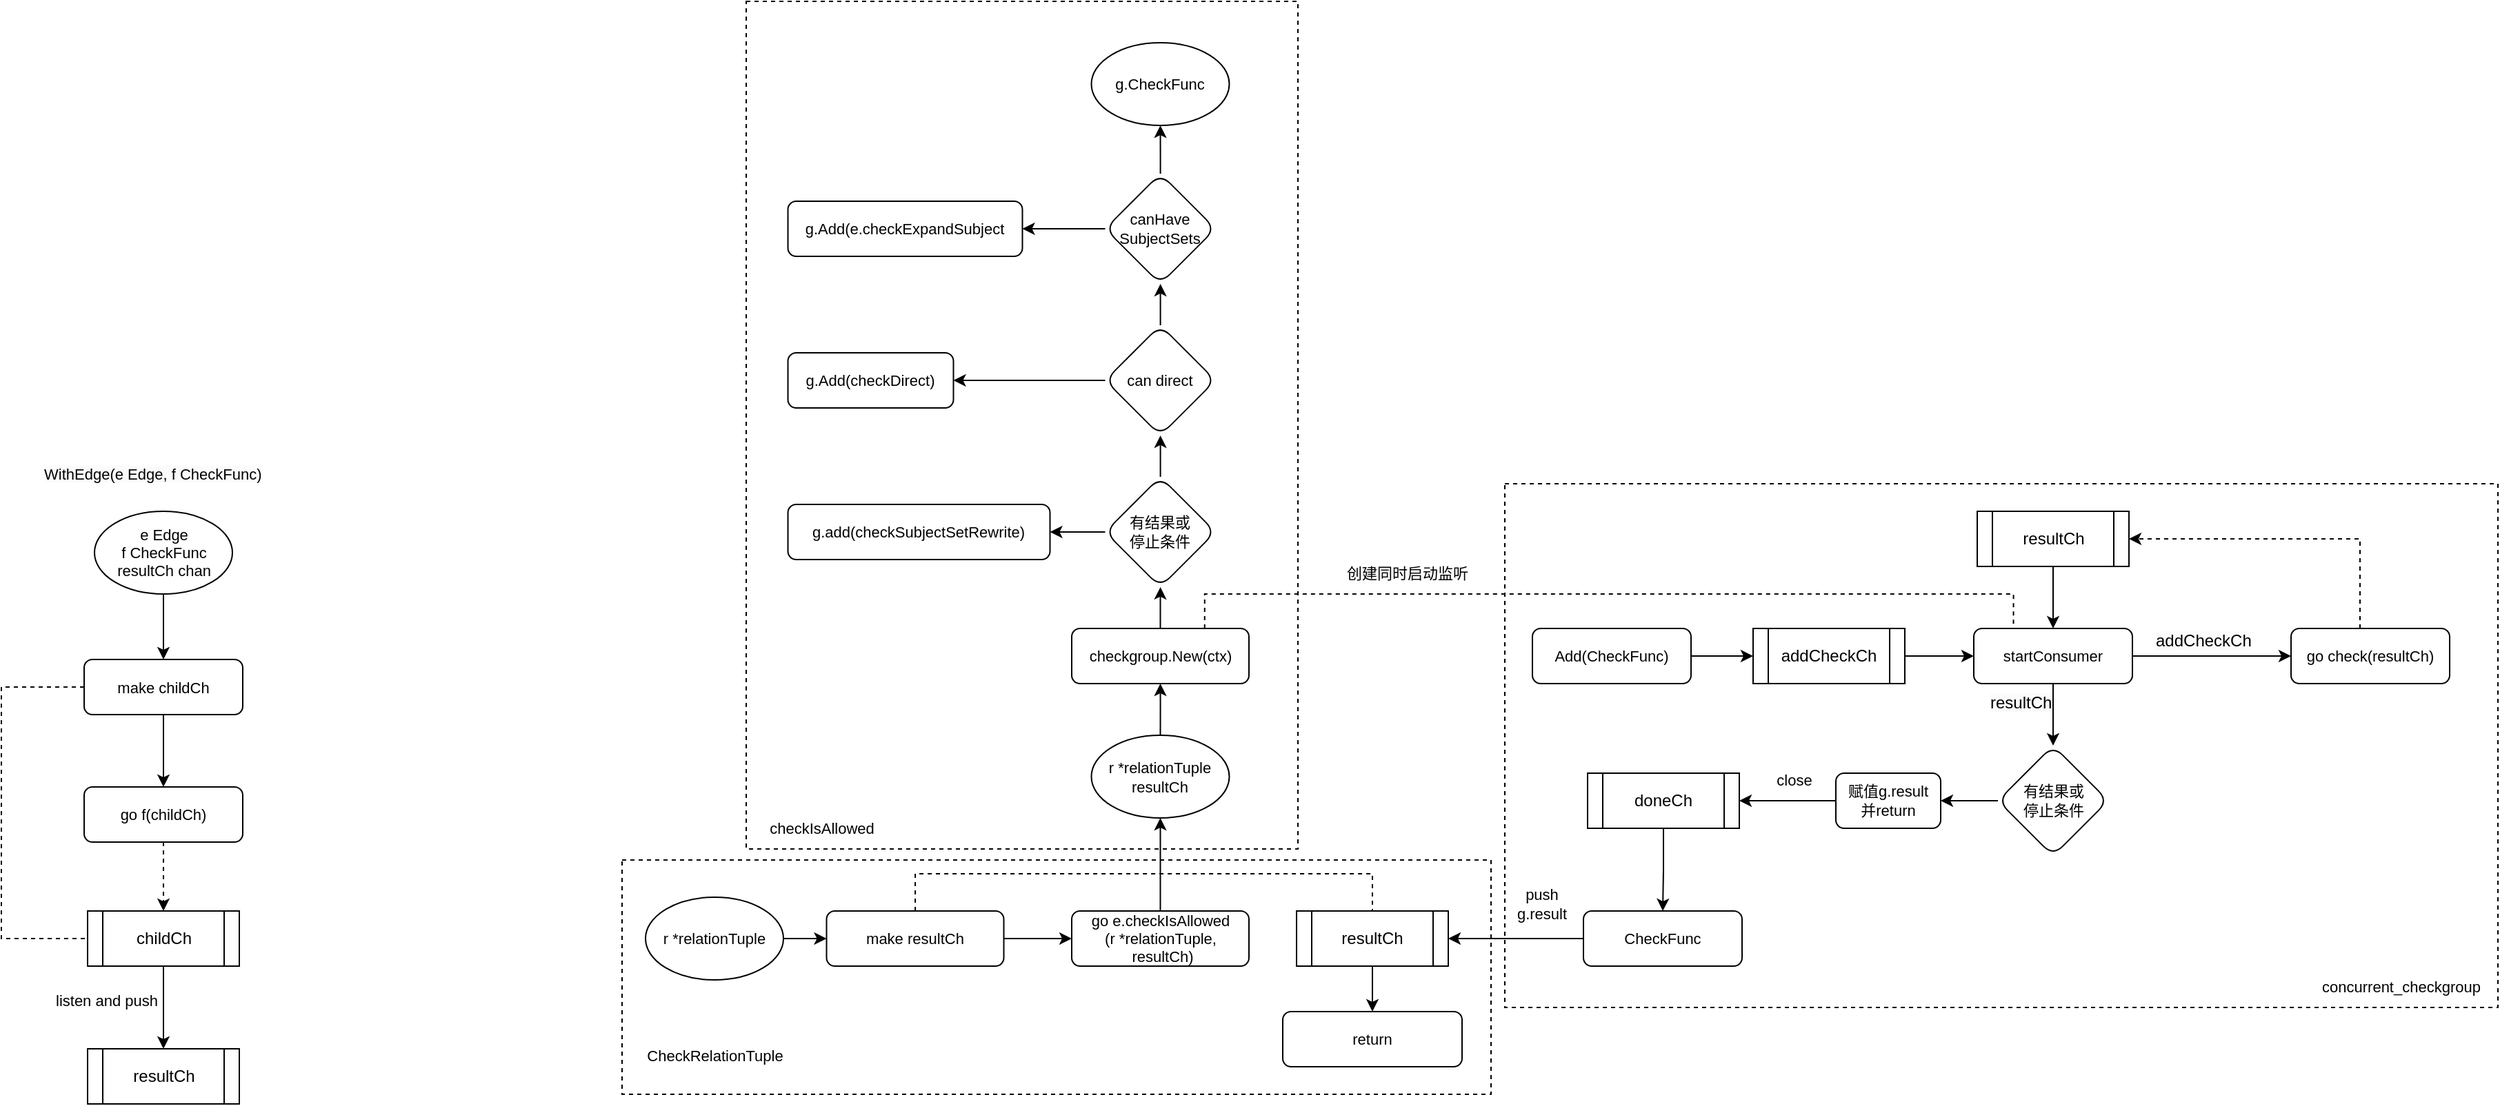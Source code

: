 <mxfile version="21.7.0" type="github">
  <diagram name="Page-1" id="Vdn0SQZmsy2j9pKAqz73">
    <mxGraphModel dx="2960" dy="2008" grid="1" gridSize="10" guides="1" tooltips="1" connect="1" arrows="1" fold="1" page="1" pageScale="1" pageWidth="827" pageHeight="1169" math="0" shadow="0">
      <root>
        <mxCell id="0" />
        <mxCell id="1" parent="0" />
        <mxCell id="CRD036Pue_tvIPCj3J3W-123" value="" style="rounded=0;whiteSpace=wrap;html=1;fontFamily=Helvetica;fontSize=11;fontColor=default;dashed=1;" vertex="1" parent="1">
          <mxGeometry x="-550" y="-270" width="400" height="615" as="geometry" />
        </mxCell>
        <mxCell id="CRD036Pue_tvIPCj3J3W-41" value="" style="rounded=0;whiteSpace=wrap;html=1;fontFamily=Helvetica;fontSize=11;fontColor=default;dashed=1;" vertex="1" parent="1">
          <mxGeometry y="80" width="720" height="380" as="geometry" />
        </mxCell>
        <mxCell id="CRD036Pue_tvIPCj3J3W-7" style="edgeStyle=none;shape=connector;rounded=0;orthogonalLoop=1;jettySize=auto;html=1;labelBackgroundColor=default;strokeColor=default;fontFamily=Helvetica;fontSize=11;fontColor=default;endArrow=classic;" edge="1" parent="1" source="CRD036Pue_tvIPCj3J3W-2" target="CRD036Pue_tvIPCj3J3W-6">
          <mxGeometry relative="1" as="geometry" />
        </mxCell>
        <mxCell id="CRD036Pue_tvIPCj3J3W-2" value="addCheckCh" style="shape=process;whiteSpace=wrap;html=1;backgroundOutline=1;" vertex="1" parent="1">
          <mxGeometry x="180" y="185" width="110" height="40" as="geometry" />
        </mxCell>
        <mxCell id="CRD036Pue_tvIPCj3J3W-10" style="edgeStyle=none;shape=connector;rounded=0;orthogonalLoop=1;jettySize=auto;html=1;entryX=0.5;entryY=0;entryDx=0;entryDy=0;labelBackgroundColor=default;strokeColor=default;fontFamily=Helvetica;fontSize=11;fontColor=default;endArrow=classic;" edge="1" parent="1" source="CRD036Pue_tvIPCj3J3W-3" target="CRD036Pue_tvIPCj3J3W-6">
          <mxGeometry relative="1" as="geometry" />
        </mxCell>
        <mxCell id="CRD036Pue_tvIPCj3J3W-3" value="resultCh" style="shape=process;whiteSpace=wrap;html=1;backgroundOutline=1;" vertex="1" parent="1">
          <mxGeometry x="342.5" y="100" width="110" height="40" as="geometry" />
        </mxCell>
        <mxCell id="CRD036Pue_tvIPCj3J3W-5" style="rounded=0;orthogonalLoop=1;jettySize=auto;html=1;" edge="1" parent="1" source="CRD036Pue_tvIPCj3J3W-4" target="CRD036Pue_tvIPCj3J3W-2">
          <mxGeometry relative="1" as="geometry" />
        </mxCell>
        <mxCell id="CRD036Pue_tvIPCj3J3W-4" value="Add(CheckFunc)" style="rounded=1;whiteSpace=wrap;html=1;fontFamily=Helvetica;fontSize=11;fontColor=default;" vertex="1" parent="1">
          <mxGeometry x="20" y="185" width="115" height="40" as="geometry" />
        </mxCell>
        <mxCell id="CRD036Pue_tvIPCj3J3W-9" value="" style="edgeStyle=none;shape=connector;rounded=0;orthogonalLoop=1;jettySize=auto;html=1;labelBackgroundColor=default;strokeColor=default;fontFamily=Helvetica;fontSize=11;fontColor=default;endArrow=classic;" edge="1" parent="1" source="CRD036Pue_tvIPCj3J3W-6" target="CRD036Pue_tvIPCj3J3W-8">
          <mxGeometry relative="1" as="geometry" />
        </mxCell>
        <mxCell id="CRD036Pue_tvIPCj3J3W-27" style="edgeStyle=orthogonalEdgeStyle;shape=connector;rounded=0;orthogonalLoop=1;jettySize=auto;html=1;labelBackgroundColor=default;strokeColor=default;fontFamily=Helvetica;fontSize=11;fontColor=default;endArrow=classic;" edge="1" parent="1" source="CRD036Pue_tvIPCj3J3W-6" target="CRD036Pue_tvIPCj3J3W-19">
          <mxGeometry relative="1" as="geometry">
            <mxPoint x="397.5" y="260" as="targetPoint" />
          </mxGeometry>
        </mxCell>
        <mxCell id="CRD036Pue_tvIPCj3J3W-6" value="startConsumer" style="rounded=1;whiteSpace=wrap;html=1;fontFamily=Helvetica;fontSize=11;fontColor=default;" vertex="1" parent="1">
          <mxGeometry x="340" y="185" width="115" height="40" as="geometry" />
        </mxCell>
        <mxCell id="CRD036Pue_tvIPCj3J3W-43" style="edgeStyle=orthogonalEdgeStyle;shape=connector;rounded=0;orthogonalLoop=1;jettySize=auto;html=1;entryX=1;entryY=0.5;entryDx=0;entryDy=0;labelBackgroundColor=default;strokeColor=default;fontFamily=Helvetica;fontSize=11;fontColor=default;endArrow=classic;dashed=1;" edge="1" parent="1" source="CRD036Pue_tvIPCj3J3W-8" target="CRD036Pue_tvIPCj3J3W-3">
          <mxGeometry relative="1" as="geometry">
            <Array as="points">
              <mxPoint x="620" y="120" />
            </Array>
          </mxGeometry>
        </mxCell>
        <mxCell id="CRD036Pue_tvIPCj3J3W-8" value="go check(resultCh)" style="rounded=1;whiteSpace=wrap;html=1;fontFamily=Helvetica;fontSize=11;fontColor=default;" vertex="1" parent="1">
          <mxGeometry x="570" y="185" width="115" height="40" as="geometry" />
        </mxCell>
        <mxCell id="CRD036Pue_tvIPCj3J3W-17" style="edgeStyle=none;shape=connector;rounded=0;orthogonalLoop=1;jettySize=auto;html=1;labelBackgroundColor=default;strokeColor=default;fontFamily=Helvetica;fontSize=11;fontColor=default;endArrow=classic;" edge="1" parent="1" source="CRD036Pue_tvIPCj3J3W-19" target="CRD036Pue_tvIPCj3J3W-20">
          <mxGeometry relative="1" as="geometry" />
        </mxCell>
        <mxCell id="CRD036Pue_tvIPCj3J3W-19" value="有结果或&lt;br&gt;停止条件" style="rhombus;whiteSpace=wrap;html=1;fontSize=11;rounded=1;" vertex="1" parent="1">
          <mxGeometry x="357.5" y="270" width="80" height="80" as="geometry" />
        </mxCell>
        <mxCell id="CRD036Pue_tvIPCj3J3W-32" style="edgeStyle=orthogonalEdgeStyle;shape=connector;rounded=0;orthogonalLoop=1;jettySize=auto;html=1;labelBackgroundColor=default;strokeColor=default;fontFamily=Helvetica;fontSize=11;fontColor=default;endArrow=classic;" edge="1" parent="1" source="CRD036Pue_tvIPCj3J3W-20" target="CRD036Pue_tvIPCj3J3W-31">
          <mxGeometry relative="1" as="geometry" />
        </mxCell>
        <mxCell id="CRD036Pue_tvIPCj3J3W-20" value="赋值g.result&lt;br&gt;并return" style="rounded=1;whiteSpace=wrap;html=1;fontFamily=Helvetica;fontSize=11;fontColor=default;" vertex="1" parent="1">
          <mxGeometry x="240" y="290" width="76" height="40" as="geometry" />
        </mxCell>
        <mxCell id="CRD036Pue_tvIPCj3J3W-25" value="&lt;span style=&quot;color: rgb(0, 0, 0); font-family: Helvetica; font-size: 12px; font-style: normal; font-variant-ligatures: normal; font-variant-caps: normal; font-weight: 400; letter-spacing: normal; orphans: 2; text-align: center; text-indent: 0px; text-transform: none; widows: 2; word-spacing: 0px; -webkit-text-stroke-width: 0px; background-color: rgb(251, 251, 251); text-decoration-thickness: initial; text-decoration-style: initial; text-decoration-color: initial; float: none; display: inline !important;&quot;&gt;addCheckCh&lt;/span&gt;" style="text;whiteSpace=wrap;html=1;fontSize=11;fontFamily=Helvetica;fontColor=default;" vertex="1" parent="1">
          <mxGeometry x="470" y="180" width="100" height="40" as="geometry" />
        </mxCell>
        <mxCell id="CRD036Pue_tvIPCj3J3W-28" value="&lt;span style=&quot;color: rgb(0, 0, 0); font-family: Helvetica; font-size: 12px; font-style: normal; font-variant-ligatures: normal; font-variant-caps: normal; font-weight: 400; letter-spacing: normal; orphans: 2; text-align: center; text-indent: 0px; text-transform: none; widows: 2; word-spacing: 0px; -webkit-text-stroke-width: 0px; background-color: rgb(251, 251, 251); text-decoration-thickness: initial; text-decoration-style: initial; text-decoration-color: initial; float: none; display: inline !important;&quot;&gt;resultCh&lt;/span&gt;" style="text;whiteSpace=wrap;html=1;fontSize=11;fontFamily=Helvetica;fontColor=default;" vertex="1" parent="1">
          <mxGeometry x="350" y="225" width="10" height="25" as="geometry" />
        </mxCell>
        <mxCell id="CRD036Pue_tvIPCj3J3W-35" style="edgeStyle=orthogonalEdgeStyle;shape=connector;rounded=0;orthogonalLoop=1;jettySize=auto;html=1;labelBackgroundColor=default;strokeColor=default;fontFamily=Helvetica;fontSize=11;fontColor=default;endArrow=classic;" edge="1" parent="1" source="CRD036Pue_tvIPCj3J3W-31" target="CRD036Pue_tvIPCj3J3W-34">
          <mxGeometry relative="1" as="geometry" />
        </mxCell>
        <mxCell id="CRD036Pue_tvIPCj3J3W-31" value="doneCh" style="shape=process;whiteSpace=wrap;html=1;backgroundOutline=1;" vertex="1" parent="1">
          <mxGeometry x="60" y="290" width="110" height="40" as="geometry" />
        </mxCell>
        <mxCell id="CRD036Pue_tvIPCj3J3W-33" value="close" style="text;html=1;strokeColor=none;fillColor=none;align=center;verticalAlign=middle;whiteSpace=wrap;rounded=0;fontSize=11;fontFamily=Helvetica;fontColor=default;" vertex="1" parent="1">
          <mxGeometry x="180" y="280" width="60" height="30" as="geometry" />
        </mxCell>
        <mxCell id="CRD036Pue_tvIPCj3J3W-34" value="CheckFunc" style="rounded=1;whiteSpace=wrap;html=1;fontFamily=Helvetica;fontSize=11;fontColor=default;" vertex="1" parent="1">
          <mxGeometry x="57" y="390" width="115" height="40" as="geometry" />
        </mxCell>
        <mxCell id="CRD036Pue_tvIPCj3J3W-38" value="push g.result" style="text;html=1;strokeColor=none;fillColor=none;align=center;verticalAlign=middle;whiteSpace=wrap;rounded=0;fontSize=11;fontFamily=Helvetica;fontColor=default;" vertex="1" parent="1">
          <mxGeometry x="-3" y="370" width="60" height="30" as="geometry" />
        </mxCell>
        <mxCell id="CRD036Pue_tvIPCj3J3W-42" value="concurrent_checkgroup" style="text;html=1;strokeColor=none;fillColor=none;align=center;verticalAlign=middle;whiteSpace=wrap;rounded=0;fontSize=11;fontFamily=Helvetica;fontColor=default;" vertex="1" parent="1">
          <mxGeometry x="620" y="430" width="60" height="30" as="geometry" />
        </mxCell>
        <mxCell id="CRD036Pue_tvIPCj3J3W-54" style="edgeStyle=orthogonalEdgeStyle;shape=connector;rounded=0;orthogonalLoop=1;jettySize=auto;html=1;labelBackgroundColor=default;strokeColor=default;fontFamily=Helvetica;fontSize=11;fontColor=default;endArrow=classic;" edge="1" parent="1" source="CRD036Pue_tvIPCj3J3W-50" target="CRD036Pue_tvIPCj3J3W-64">
          <mxGeometry relative="1" as="geometry">
            <mxPoint x="-972.5" y="480" as="targetPoint" />
          </mxGeometry>
        </mxCell>
        <mxCell id="CRD036Pue_tvIPCj3J3W-50" value="childCh" style="shape=process;whiteSpace=wrap;html=1;backgroundOutline=1;" vertex="1" parent="1">
          <mxGeometry x="-1027.5" y="390" width="110" height="40" as="geometry" />
        </mxCell>
        <mxCell id="CRD036Pue_tvIPCj3J3W-55" value="listen and push" style="text;html=1;strokeColor=none;fillColor=none;align=center;verticalAlign=middle;whiteSpace=wrap;rounded=0;fontSize=11;fontFamily=Helvetica;fontColor=default;" vertex="1" parent="1">
          <mxGeometry x="-1070" y="440" width="112.5" height="30" as="geometry" />
        </mxCell>
        <mxCell id="CRD036Pue_tvIPCj3J3W-59" style="edgeStyle=orthogonalEdgeStyle;shape=connector;rounded=0;orthogonalLoop=1;jettySize=auto;html=1;labelBackgroundColor=default;strokeColor=default;fontFamily=Helvetica;fontSize=11;fontColor=default;endArrow=classic;" edge="1" parent="1" source="CRD036Pue_tvIPCj3J3W-56" target="CRD036Pue_tvIPCj3J3W-58">
          <mxGeometry relative="1" as="geometry" />
        </mxCell>
        <mxCell id="CRD036Pue_tvIPCj3J3W-56" value="e Edge&lt;br&gt;f CheckFunc&lt;br&gt;resultCh chan" style="ellipse;whiteSpace=wrap;html=1;fontFamily=Helvetica;fontSize=11;fontColor=default;" vertex="1" parent="1">
          <mxGeometry x="-1022.5" y="100" width="100" height="60" as="geometry" />
        </mxCell>
        <mxCell id="CRD036Pue_tvIPCj3J3W-57" value="&lt;span style=&quot;color: rgb(0, 0, 0); font-family: Helvetica; font-size: 11px; font-style: normal; font-variant-ligatures: normal; font-variant-caps: normal; font-weight: 400; letter-spacing: normal; orphans: 2; text-align: center; text-indent: 0px; text-transform: none; widows: 2; word-spacing: 0px; -webkit-text-stroke-width: 0px; background-color: rgb(251, 251, 251); text-decoration-thickness: initial; text-decoration-style: initial; text-decoration-color: initial; float: none; display: inline !important;&quot;&gt;WithEdge(e Edge, f CheckFunc)&lt;/span&gt;" style="text;whiteSpace=wrap;html=1;fontSize=11;fontFamily=Helvetica;fontColor=default;" vertex="1" parent="1">
          <mxGeometry x="-1061.5" y="60" width="178" height="40" as="geometry" />
        </mxCell>
        <mxCell id="CRD036Pue_tvIPCj3J3W-61" value="" style="edgeStyle=orthogonalEdgeStyle;shape=connector;rounded=0;orthogonalLoop=1;jettySize=auto;html=1;labelBackgroundColor=default;strokeColor=default;fontFamily=Helvetica;fontSize=11;fontColor=default;endArrow=classic;" edge="1" parent="1" source="CRD036Pue_tvIPCj3J3W-58" target="CRD036Pue_tvIPCj3J3W-60">
          <mxGeometry relative="1" as="geometry" />
        </mxCell>
        <mxCell id="CRD036Pue_tvIPCj3J3W-63" style="edgeStyle=orthogonalEdgeStyle;shape=connector;rounded=0;orthogonalLoop=1;jettySize=auto;html=1;labelBackgroundColor=default;strokeColor=default;fontFamily=Helvetica;fontSize=11;fontColor=default;endArrow=none;dashed=1;endFill=0;" edge="1" parent="1" source="CRD036Pue_tvIPCj3J3W-58" target="CRD036Pue_tvIPCj3J3W-50">
          <mxGeometry relative="1" as="geometry">
            <Array as="points">
              <mxPoint x="-1090" y="227.5" />
              <mxPoint x="-1090" y="410" />
            </Array>
          </mxGeometry>
        </mxCell>
        <mxCell id="CRD036Pue_tvIPCj3J3W-58" value="make childCh" style="rounded=1;whiteSpace=wrap;html=1;fontFamily=Helvetica;fontSize=11;fontColor=default;" vertex="1" parent="1">
          <mxGeometry x="-1030" y="207.5" width="115" height="40" as="geometry" />
        </mxCell>
        <mxCell id="CRD036Pue_tvIPCj3J3W-62" style="edgeStyle=orthogonalEdgeStyle;shape=connector;rounded=0;orthogonalLoop=1;jettySize=auto;html=1;labelBackgroundColor=default;strokeColor=default;fontFamily=Helvetica;fontSize=11;fontColor=default;endArrow=classic;dashed=1;" edge="1" parent="1" source="CRD036Pue_tvIPCj3J3W-60" target="CRD036Pue_tvIPCj3J3W-50">
          <mxGeometry relative="1" as="geometry" />
        </mxCell>
        <mxCell id="CRD036Pue_tvIPCj3J3W-60" value="go f(childCh)" style="rounded=1;whiteSpace=wrap;html=1;fontFamily=Helvetica;fontSize=11;fontColor=default;" vertex="1" parent="1">
          <mxGeometry x="-1030" y="300" width="115" height="40" as="geometry" />
        </mxCell>
        <mxCell id="CRD036Pue_tvIPCj3J3W-64" value="resultCh" style="shape=process;whiteSpace=wrap;html=1;backgroundOutline=1;" vertex="1" parent="1">
          <mxGeometry x="-1027.5" y="490" width="110" height="40" as="geometry" />
        </mxCell>
        <mxCell id="CRD036Pue_tvIPCj3J3W-82" style="edgeStyle=orthogonalEdgeStyle;shape=connector;rounded=0;orthogonalLoop=1;jettySize=auto;html=1;labelBackgroundColor=default;strokeColor=default;fontFamily=Helvetica;fontSize=11;fontColor=default;endArrow=classic;" edge="1" parent="1" source="CRD036Pue_tvIPCj3J3W-80" target="CRD036Pue_tvIPCj3J3W-81">
          <mxGeometry relative="1" as="geometry" />
        </mxCell>
        <mxCell id="CRD036Pue_tvIPCj3J3W-83" style="edgeStyle=orthogonalEdgeStyle;shape=connector;rounded=0;orthogonalLoop=1;jettySize=auto;html=1;labelBackgroundColor=default;strokeColor=default;fontFamily=Helvetica;fontSize=11;fontColor=default;endArrow=none;endFill=0;dashed=1;entryX=0.25;entryY=0;entryDx=0;entryDy=0;exitX=0.75;exitY=0;exitDx=0;exitDy=0;" edge="1" parent="1" source="CRD036Pue_tvIPCj3J3W-80" target="CRD036Pue_tvIPCj3J3W-6">
          <mxGeometry relative="1" as="geometry">
            <Array as="points">
              <mxPoint x="-218" y="160" />
              <mxPoint x="369" y="160" />
            </Array>
          </mxGeometry>
        </mxCell>
        <mxCell id="CRD036Pue_tvIPCj3J3W-80" value="checkgroup.New(ctx)" style="rounded=1;whiteSpace=wrap;html=1;fontFamily=Helvetica;fontSize=11;fontColor=default;" vertex="1" parent="1">
          <mxGeometry x="-314" y="185" width="128.5" height="40" as="geometry" />
        </mxCell>
        <mxCell id="CRD036Pue_tvIPCj3J3W-85" style="edgeStyle=orthogonalEdgeStyle;shape=connector;rounded=0;orthogonalLoop=1;jettySize=auto;html=1;labelBackgroundColor=default;strokeColor=default;fontFamily=Helvetica;fontSize=11;fontColor=default;endArrow=classic;" edge="1" parent="1" source="CRD036Pue_tvIPCj3J3W-81" target="CRD036Pue_tvIPCj3J3W-84">
          <mxGeometry relative="1" as="geometry" />
        </mxCell>
        <mxCell id="CRD036Pue_tvIPCj3J3W-87" value="" style="edgeStyle=orthogonalEdgeStyle;shape=connector;rounded=0;orthogonalLoop=1;jettySize=auto;html=1;labelBackgroundColor=default;strokeColor=default;fontFamily=Helvetica;fontSize=11;fontColor=default;endArrow=classic;" edge="1" parent="1" source="CRD036Pue_tvIPCj3J3W-81" target="CRD036Pue_tvIPCj3J3W-86">
          <mxGeometry relative="1" as="geometry" />
        </mxCell>
        <mxCell id="CRD036Pue_tvIPCj3J3W-81" value="有结果或&lt;br&gt;停止条件" style="rhombus;whiteSpace=wrap;html=1;fontSize=11;rounded=1;" vertex="1" parent="1">
          <mxGeometry x="-289.75" y="75" width="80" height="80" as="geometry" />
        </mxCell>
        <mxCell id="CRD036Pue_tvIPCj3J3W-84" value="g.add(checkSubjectSetRewrite)" style="rounded=1;whiteSpace=wrap;html=1;fontFamily=Helvetica;fontSize=11;fontColor=default;" vertex="1" parent="1">
          <mxGeometry x="-519.75" y="95" width="190" height="40" as="geometry" />
        </mxCell>
        <mxCell id="CRD036Pue_tvIPCj3J3W-89" value="" style="edgeStyle=orthogonalEdgeStyle;shape=connector;rounded=0;orthogonalLoop=1;jettySize=auto;html=1;labelBackgroundColor=default;strokeColor=default;fontFamily=Helvetica;fontSize=11;fontColor=default;endArrow=classic;" edge="1" parent="1" source="CRD036Pue_tvIPCj3J3W-86" target="CRD036Pue_tvIPCj3J3W-88">
          <mxGeometry relative="1" as="geometry" />
        </mxCell>
        <mxCell id="CRD036Pue_tvIPCj3J3W-92" style="edgeStyle=orthogonalEdgeStyle;shape=connector;rounded=0;orthogonalLoop=1;jettySize=auto;html=1;labelBackgroundColor=default;strokeColor=default;fontFamily=Helvetica;fontSize=11;fontColor=default;endArrow=classic;" edge="1" parent="1" source="CRD036Pue_tvIPCj3J3W-86" target="CRD036Pue_tvIPCj3J3W-90">
          <mxGeometry relative="1" as="geometry" />
        </mxCell>
        <mxCell id="CRD036Pue_tvIPCj3J3W-86" value="can direct" style="rhombus;whiteSpace=wrap;html=1;fontSize=11;rounded=1;" vertex="1" parent="1">
          <mxGeometry x="-289.75" y="-35" width="80" height="80" as="geometry" />
        </mxCell>
        <mxCell id="CRD036Pue_tvIPCj3J3W-93" style="edgeStyle=orthogonalEdgeStyle;shape=connector;rounded=0;orthogonalLoop=1;jettySize=auto;html=1;labelBackgroundColor=default;strokeColor=default;fontFamily=Helvetica;fontSize=11;fontColor=default;endArrow=classic;" edge="1" parent="1" source="CRD036Pue_tvIPCj3J3W-88" target="CRD036Pue_tvIPCj3J3W-91">
          <mxGeometry relative="1" as="geometry" />
        </mxCell>
        <mxCell id="CRD036Pue_tvIPCj3J3W-130" style="edgeStyle=orthogonalEdgeStyle;shape=connector;rounded=0;orthogonalLoop=1;jettySize=auto;html=1;labelBackgroundColor=default;strokeColor=default;fontFamily=Helvetica;fontSize=11;fontColor=default;endArrow=classic;" edge="1" parent="1" source="CRD036Pue_tvIPCj3J3W-88" target="CRD036Pue_tvIPCj3J3W-129">
          <mxGeometry relative="1" as="geometry" />
        </mxCell>
        <mxCell id="CRD036Pue_tvIPCj3J3W-88" value="canHave&lt;br&gt;SubjectSets" style="rhombus;whiteSpace=wrap;html=1;fontSize=11;rounded=1;" vertex="1" parent="1">
          <mxGeometry x="-289.75" y="-145" width="80" height="80" as="geometry" />
        </mxCell>
        <mxCell id="CRD036Pue_tvIPCj3J3W-90" value="g.Add&lt;span style=&quot;background-color: initial;&quot;&gt;(checkDirect)&lt;/span&gt;" style="rounded=1;whiteSpace=wrap;html=1;fontFamily=Helvetica;fontSize=11;fontColor=default;" vertex="1" parent="1">
          <mxGeometry x="-519.75" y="-15" width="120" height="40" as="geometry" />
        </mxCell>
        <mxCell id="CRD036Pue_tvIPCj3J3W-91" value="g.Add(e.checkExpandSubject" style="rounded=1;whiteSpace=wrap;html=1;fontFamily=Helvetica;fontSize=11;fontColor=default;" vertex="1" parent="1">
          <mxGeometry x="-519.75" y="-125" width="170" height="40" as="geometry" />
        </mxCell>
        <mxCell id="CRD036Pue_tvIPCj3J3W-94" value="创建同时启动监听" style="text;html=1;strokeColor=none;fillColor=none;align=center;verticalAlign=middle;whiteSpace=wrap;rounded=0;fontSize=11;fontFamily=Helvetica;fontColor=default;" vertex="1" parent="1">
          <mxGeometry x="-131" y="130" width="121" height="30" as="geometry" />
        </mxCell>
        <mxCell id="CRD036Pue_tvIPCj3J3W-95" value="" style="group" vertex="1" connectable="0" parent="1">
          <mxGeometry x="-640" y="353" width="630" height="170" as="geometry" />
        </mxCell>
        <mxCell id="CRD036Pue_tvIPCj3J3W-78" value="" style="rounded=0;whiteSpace=wrap;html=1;fontFamily=Helvetica;fontSize=11;fontColor=default;dashed=1;" vertex="1" parent="CRD036Pue_tvIPCj3J3W-95">
          <mxGeometry width="630" height="170" as="geometry" />
        </mxCell>
        <mxCell id="CRD036Pue_tvIPCj3J3W-36" value="resultCh" style="shape=process;whiteSpace=wrap;html=1;backgroundOutline=1;" vertex="1" parent="CRD036Pue_tvIPCj3J3W-95">
          <mxGeometry x="489" y="37" width="110" height="40" as="geometry" />
        </mxCell>
        <mxCell id="CRD036Pue_tvIPCj3J3W-73" style="edgeStyle=orthogonalEdgeStyle;shape=connector;rounded=0;orthogonalLoop=1;jettySize=auto;html=1;labelBackgroundColor=default;strokeColor=default;fontFamily=Helvetica;fontSize=11;fontColor=default;endArrow=none;endFill=0;dashed=1;" edge="1" parent="CRD036Pue_tvIPCj3J3W-95" source="CRD036Pue_tvIPCj3J3W-68" target="CRD036Pue_tvIPCj3J3W-36">
          <mxGeometry relative="1" as="geometry">
            <Array as="points">
              <mxPoint x="213" y="10" />
              <mxPoint x="544" y="10" />
            </Array>
          </mxGeometry>
        </mxCell>
        <mxCell id="CRD036Pue_tvIPCj3J3W-68" value="make resultCh" style="rounded=1;whiteSpace=wrap;html=1;fontFamily=Helvetica;fontSize=11;fontColor=default;" vertex="1" parent="CRD036Pue_tvIPCj3J3W-95">
          <mxGeometry x="148.25" y="37" width="128.5" height="40" as="geometry" />
        </mxCell>
        <mxCell id="CRD036Pue_tvIPCj3J3W-70" value="go e.checkIsAllowed&lt;br&gt;(r *relationTuple,&lt;br&gt;&amp;nbsp;resultCh)" style="rounded=1;whiteSpace=wrap;html=1;fontFamily=Helvetica;fontSize=11;fontColor=default;" vertex="1" parent="CRD036Pue_tvIPCj3J3W-95">
          <mxGeometry x="326" y="37" width="128.5" height="40" as="geometry" />
        </mxCell>
        <mxCell id="CRD036Pue_tvIPCj3J3W-71" value="" style="edgeStyle=orthogonalEdgeStyle;shape=connector;rounded=0;orthogonalLoop=1;jettySize=auto;html=1;labelBackgroundColor=default;strokeColor=default;fontFamily=Helvetica;fontSize=11;fontColor=default;endArrow=classic;" edge="1" parent="CRD036Pue_tvIPCj3J3W-95" source="CRD036Pue_tvIPCj3J3W-68" target="CRD036Pue_tvIPCj3J3W-70">
          <mxGeometry relative="1" as="geometry" />
        </mxCell>
        <mxCell id="CRD036Pue_tvIPCj3J3W-76" value="r *relationTuple" style="ellipse;whiteSpace=wrap;html=1;fontFamily=Helvetica;fontSize=11;fontColor=default;" vertex="1" parent="CRD036Pue_tvIPCj3J3W-95">
          <mxGeometry x="17" y="27" width="100" height="60" as="geometry" />
        </mxCell>
        <mxCell id="CRD036Pue_tvIPCj3J3W-69" value="" style="edgeStyle=orthogonalEdgeStyle;shape=connector;rounded=0;orthogonalLoop=1;jettySize=auto;html=1;labelBackgroundColor=default;strokeColor=default;fontFamily=Helvetica;fontSize=11;fontColor=default;endArrow=classic;" edge="1" parent="CRD036Pue_tvIPCj3J3W-95" source="CRD036Pue_tvIPCj3J3W-76" target="CRD036Pue_tvIPCj3J3W-68">
          <mxGeometry relative="1" as="geometry">
            <mxPoint x="212.5" y="-138" as="sourcePoint" />
          </mxGeometry>
        </mxCell>
        <mxCell id="CRD036Pue_tvIPCj3J3W-77" value="CheckRelationTuple" style="text;html=1;align=center;verticalAlign=middle;resizable=0;points=[];autosize=1;strokeColor=none;fillColor=none;fontSize=11;fontFamily=Helvetica;fontColor=default;" vertex="1" parent="CRD036Pue_tvIPCj3J3W-95">
          <mxGeometry x="2" y="127" width="130" height="30" as="geometry" />
        </mxCell>
        <mxCell id="CRD036Pue_tvIPCj3J3W-39" value="return" style="rounded=1;whiteSpace=wrap;html=1;fontFamily=Helvetica;fontSize=11;fontColor=default;" vertex="1" parent="CRD036Pue_tvIPCj3J3W-95">
          <mxGeometry x="479" y="110" width="130" height="40" as="geometry" />
        </mxCell>
        <mxCell id="CRD036Pue_tvIPCj3J3W-40" style="edgeStyle=orthogonalEdgeStyle;shape=connector;rounded=0;orthogonalLoop=1;jettySize=auto;html=1;labelBackgroundColor=default;strokeColor=default;fontFamily=Helvetica;fontSize=11;fontColor=default;endArrow=classic;" edge="1" parent="CRD036Pue_tvIPCj3J3W-95" source="CRD036Pue_tvIPCj3J3W-36" target="CRD036Pue_tvIPCj3J3W-39">
          <mxGeometry relative="1" as="geometry" />
        </mxCell>
        <mxCell id="CRD036Pue_tvIPCj3J3W-109" style="edgeStyle=orthogonalEdgeStyle;shape=connector;rounded=0;orthogonalLoop=1;jettySize=auto;html=1;labelBackgroundColor=default;strokeColor=default;fontFamily=Helvetica;fontSize=11;fontColor=default;endArrow=classic;" edge="1" parent="1" source="CRD036Pue_tvIPCj3J3W-108" target="CRD036Pue_tvIPCj3J3W-80">
          <mxGeometry relative="1" as="geometry" />
        </mxCell>
        <mxCell id="CRD036Pue_tvIPCj3J3W-108" value="r *relationTuple&lt;br&gt;resultCh" style="ellipse;whiteSpace=wrap;html=1;fontFamily=Helvetica;fontSize=11;fontColor=default;" vertex="1" parent="1">
          <mxGeometry x="-299.75" y="262.5" width="100" height="60" as="geometry" />
        </mxCell>
        <mxCell id="CRD036Pue_tvIPCj3J3W-110" style="edgeStyle=orthogonalEdgeStyle;shape=connector;rounded=0;orthogonalLoop=1;jettySize=auto;html=1;labelBackgroundColor=default;strokeColor=default;fontFamily=Helvetica;fontSize=11;fontColor=default;endArrow=classic;" edge="1" parent="1" source="CRD036Pue_tvIPCj3J3W-70" target="CRD036Pue_tvIPCj3J3W-108">
          <mxGeometry relative="1" as="geometry" />
        </mxCell>
        <mxCell id="CRD036Pue_tvIPCj3J3W-124" value="checkIsAllowed" style="text;html=1;strokeColor=none;fillColor=none;align=center;verticalAlign=middle;whiteSpace=wrap;rounded=0;fontSize=11;fontFamily=Helvetica;fontColor=default;" vertex="1" parent="1">
          <mxGeometry x="-540" y="315" width="90" height="30" as="geometry" />
        </mxCell>
        <mxCell id="CRD036Pue_tvIPCj3J3W-129" value="g.CheckFunc" style="ellipse;whiteSpace=wrap;html=1;fontFamily=Helvetica;fontSize=11;fontColor=default;" vertex="1" parent="1">
          <mxGeometry x="-299.75" y="-240" width="100" height="60" as="geometry" />
        </mxCell>
        <mxCell id="CRD036Pue_tvIPCj3J3W-37" style="edgeStyle=orthogonalEdgeStyle;shape=connector;rounded=0;orthogonalLoop=1;jettySize=auto;html=1;labelBackgroundColor=default;strokeColor=default;fontFamily=Helvetica;fontSize=11;fontColor=default;endArrow=classic;" edge="1" parent="1" source="CRD036Pue_tvIPCj3J3W-34" target="CRD036Pue_tvIPCj3J3W-36">
          <mxGeometry relative="1" as="geometry" />
        </mxCell>
      </root>
    </mxGraphModel>
  </diagram>
</mxfile>
